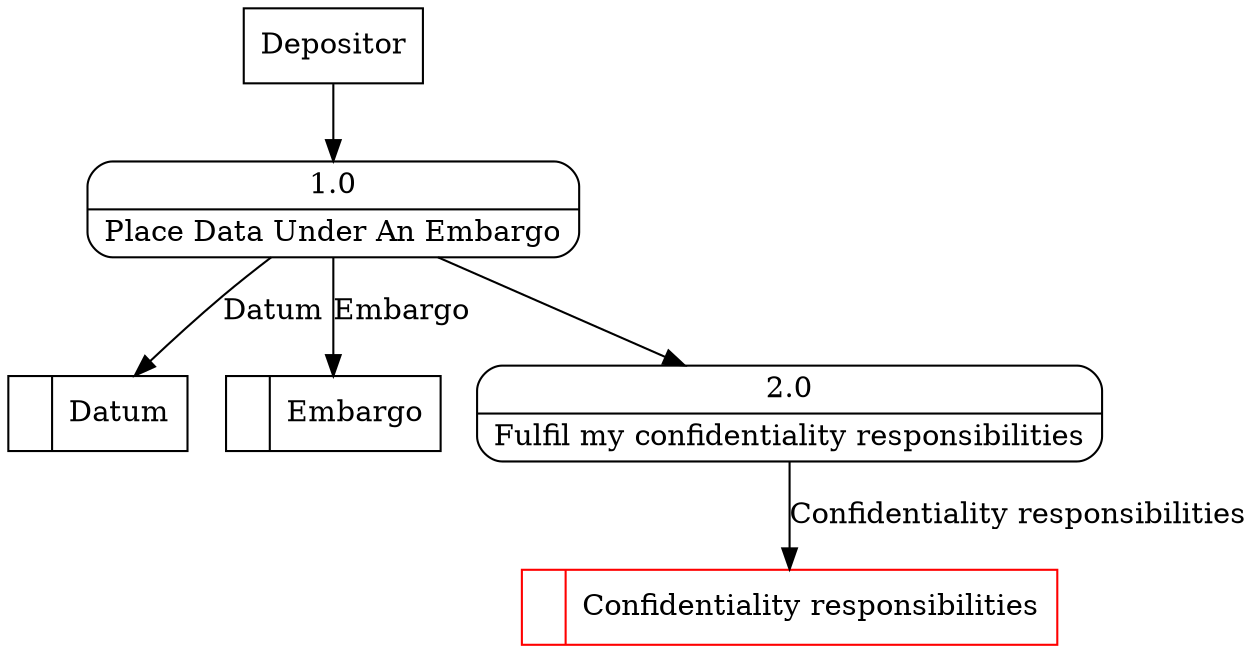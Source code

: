 digraph dfd2{ 
node[shape=record]
200 [label="<f0>  |<f1> Datum " ];
201 [label="<f0>  |<f1> Embargo " ];
202 [label="Depositor" shape=box];
203 [label="{<f0> 1.0|<f1> Place Data Under An Embargo }" shape=Mrecord];
2 [label="{<f0> 2.0|<f1> Fulfil my confidentiality responsibilities }" shape=Mrecord];
203 -> 2
1001 [label="<f0>  |<f1> Confidentiality responsibilities " color=red];
2 -> 1001 [label="Confidentiality responsibilities"]
202 -> 203
203 -> 200 [label="Datum"]
203 -> 201 [label="Embargo"]
}
